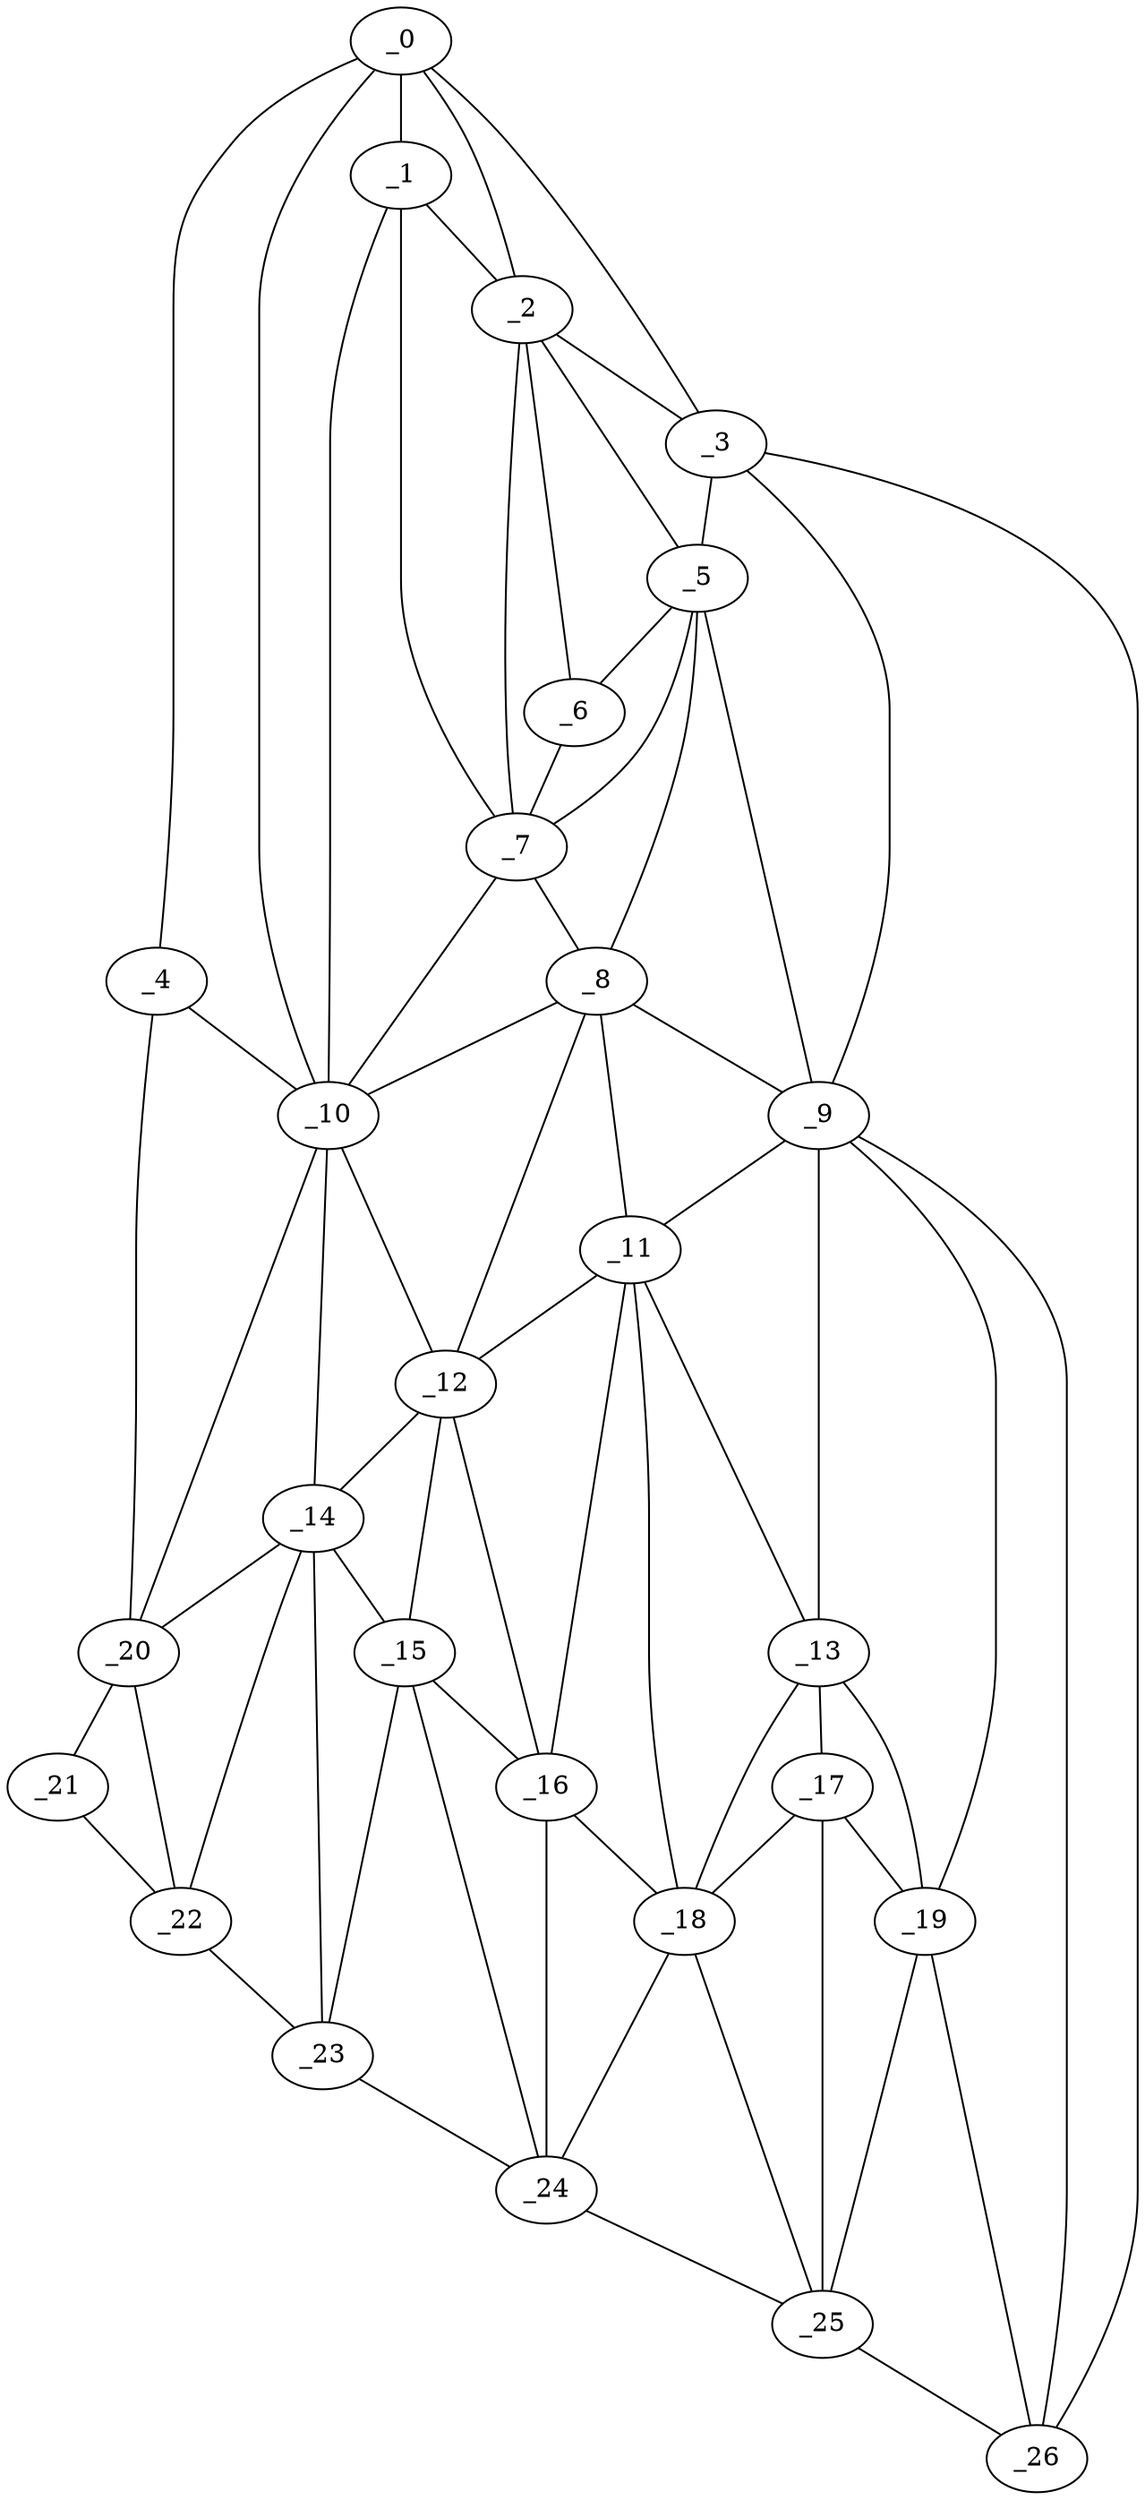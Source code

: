 graph "obj5__25.gxl" {
	_0	 [x=36,
		y=47];
	_1	 [x=37,
		y=58];
	_0 -- _1	 [valence=1];
	_2	 [x=37,
		y=64];
	_0 -- _2	 [valence=2];
	_3	 [x=39,
		y=113];
	_0 -- _3	 [valence=1];
	_4	 [x=42,
		y=28];
	_0 -- _4	 [valence=1];
	_10	 [x=65,
		y=63];
	_0 -- _10	 [valence=1];
	_1 -- _2	 [valence=2];
	_7	 [x=47,
		y=71];
	_1 -- _7	 [valence=1];
	_1 -- _10	 [valence=2];
	_2 -- _3	 [valence=1];
	_5	 [x=43,
		y=77];
	_2 -- _5	 [valence=2];
	_6	 [x=44,
		y=72];
	_2 -- _6	 [valence=1];
	_2 -- _7	 [valence=2];
	_3 -- _5	 [valence=2];
	_9	 [x=63,
		y=111];
	_3 -- _9	 [valence=1];
	_26	 [x=94,
		y=118];
	_3 -- _26	 [valence=1];
	_4 -- _10	 [valence=2];
	_20	 [x=88,
		y=27];
	_4 -- _20	 [valence=1];
	_5 -- _6	 [valence=2];
	_5 -- _7	 [valence=1];
	_8	 [x=57,
		y=75];
	_5 -- _8	 [valence=2];
	_5 -- _9	 [valence=1];
	_6 -- _7	 [valence=2];
	_7 -- _8	 [valence=2];
	_7 -- _10	 [valence=2];
	_8 -- _9	 [valence=1];
	_8 -- _10	 [valence=2];
	_11	 [x=68,
		y=81];
	_8 -- _11	 [valence=2];
	_12	 [x=70,
		y=75];
	_8 -- _12	 [valence=1];
	_9 -- _11	 [valence=2];
	_13	 [x=72,
		y=109];
	_9 -- _13	 [valence=2];
	_19	 [x=87,
		y=114];
	_9 -- _19	 [valence=2];
	_9 -- _26	 [valence=2];
	_10 -- _12	 [valence=2];
	_14	 [x=74,
		y=64];
	_10 -- _14	 [valence=1];
	_10 -- _20	 [valence=2];
	_11 -- _12	 [valence=2];
	_11 -- _13	 [valence=1];
	_16	 [x=78,
		y=80];
	_11 -- _16	 [valence=2];
	_18	 [x=87,
		y=97];
	_11 -- _18	 [valence=1];
	_12 -- _14	 [valence=1];
	_15	 [x=76,
		y=74];
	_12 -- _15	 [valence=2];
	_12 -- _16	 [valence=2];
	_17	 [x=79,
		y=109];
	_13 -- _17	 [valence=2];
	_13 -- _18	 [valence=2];
	_13 -- _19	 [valence=2];
	_14 -- _15	 [valence=2];
	_14 -- _20	 [valence=2];
	_22	 [x=94,
		y=47];
	_14 -- _22	 [valence=2];
	_23	 [x=94,
		y=58];
	_14 -- _23	 [valence=2];
	_15 -- _16	 [valence=2];
	_15 -- _23	 [valence=1];
	_24	 [x=94,
		y=81];
	_15 -- _24	 [valence=2];
	_16 -- _18	 [valence=2];
	_16 -- _24	 [valence=1];
	_17 -- _18	 [valence=2];
	_17 -- _19	 [valence=2];
	_25	 [x=94,
		y=108];
	_17 -- _25	 [valence=2];
	_18 -- _24	 [valence=2];
	_18 -- _25	 [valence=1];
	_19 -- _25	 [valence=1];
	_19 -- _26	 [valence=2];
	_21	 [x=94,
		y=36];
	_20 -- _21	 [valence=1];
	_20 -- _22	 [valence=1];
	_21 -- _22	 [valence=1];
	_22 -- _23	 [valence=1];
	_23 -- _24	 [valence=1];
	_24 -- _25	 [valence=1];
	_25 -- _26	 [valence=1];
}
